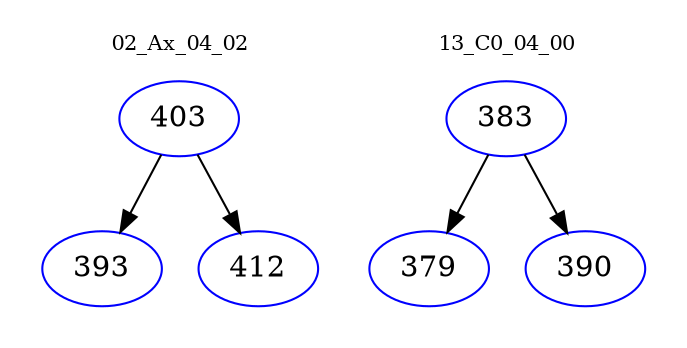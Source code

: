 digraph{
subgraph cluster_0 {
color = white
label = "02_Ax_04_02";
fontsize=10;
T0_403 [label="403", color="blue"]
T0_403 -> T0_393 [color="black"]
T0_393 [label="393", color="blue"]
T0_403 -> T0_412 [color="black"]
T0_412 [label="412", color="blue"]
}
subgraph cluster_1 {
color = white
label = "13_C0_04_00";
fontsize=10;
T1_383 [label="383", color="blue"]
T1_383 -> T1_379 [color="black"]
T1_379 [label="379", color="blue"]
T1_383 -> T1_390 [color="black"]
T1_390 [label="390", color="blue"]
}
}
